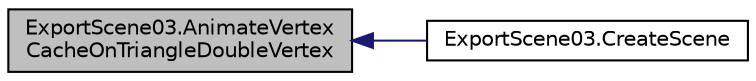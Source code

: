 digraph "ExportScene03.AnimateVertexCacheOnTriangleDoubleVertex"
{
  edge [fontname="Helvetica",fontsize="10",labelfontname="Helvetica",labelfontsize="10"];
  node [fontname="Helvetica",fontsize="10",shape=record];
  rankdir="LR";
  Node4 [label="ExportScene03.AnimateVertex\lCacheOnTriangleDoubleVertex",height=0.2,width=0.4,color="black", fillcolor="grey75", style="filled", fontcolor="black"];
  Node4 -> Node5 [dir="back",color="midnightblue",fontsize="10",style="solid"];
  Node5 [label="ExportScene03.CreateScene",height=0.2,width=0.4,color="black", fillcolor="white", style="filled",URL="$namespace_export_scene03.html#a046d5e67dee0735f097817fd9f265d98"];
}
